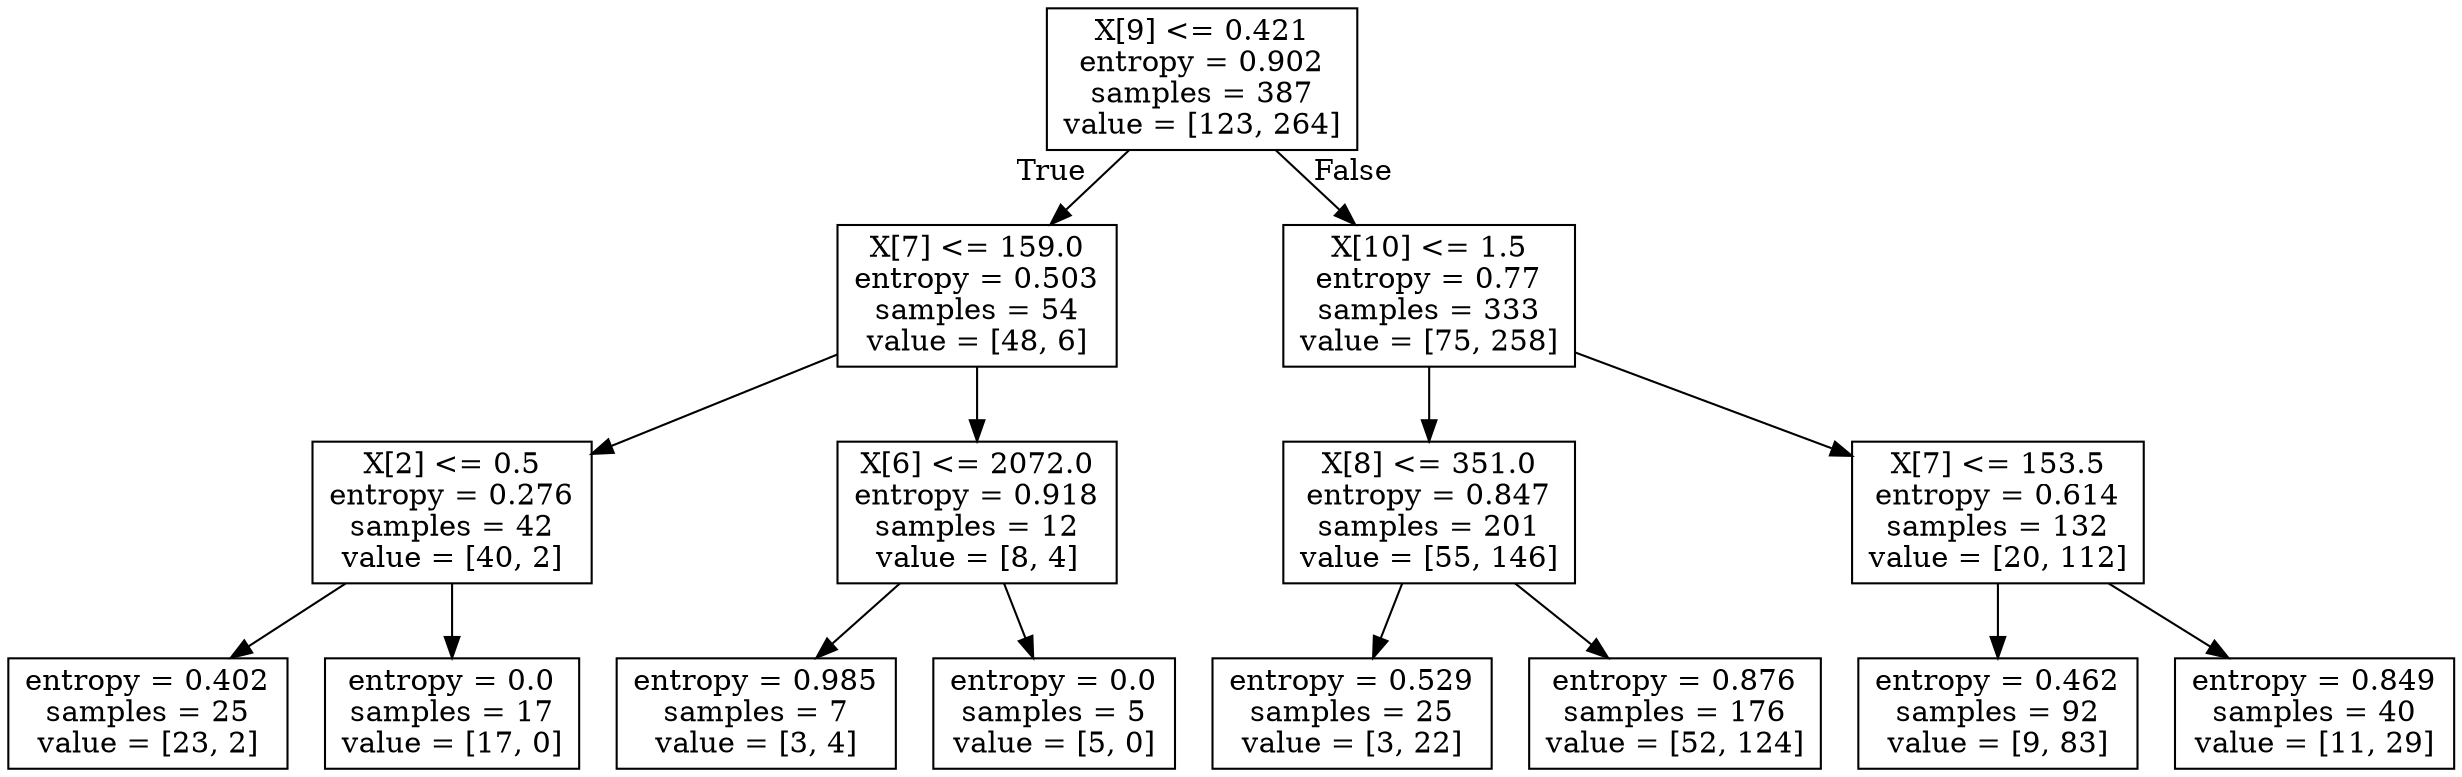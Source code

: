 digraph Tree {
node [shape=box] ;
0 [label="X[9] <= 0.421\nentropy = 0.902\nsamples = 387\nvalue = [123, 264]"] ;
1 [label="X[7] <= 159.0\nentropy = 0.503\nsamples = 54\nvalue = [48, 6]"] ;
0 -> 1 [labeldistance=2.5, labelangle=45, headlabel="True"] ;
2 [label="X[2] <= 0.5\nentropy = 0.276\nsamples = 42\nvalue = [40, 2]"] ;
1 -> 2 ;
3 [label="entropy = 0.402\nsamples = 25\nvalue = [23, 2]"] ;
2 -> 3 ;
4 [label="entropy = 0.0\nsamples = 17\nvalue = [17, 0]"] ;
2 -> 4 ;
5 [label="X[6] <= 2072.0\nentropy = 0.918\nsamples = 12\nvalue = [8, 4]"] ;
1 -> 5 ;
6 [label="entropy = 0.985\nsamples = 7\nvalue = [3, 4]"] ;
5 -> 6 ;
7 [label="entropy = 0.0\nsamples = 5\nvalue = [5, 0]"] ;
5 -> 7 ;
8 [label="X[10] <= 1.5\nentropy = 0.77\nsamples = 333\nvalue = [75, 258]"] ;
0 -> 8 [labeldistance=2.5, labelangle=-45, headlabel="False"] ;
9 [label="X[8] <= 351.0\nentropy = 0.847\nsamples = 201\nvalue = [55, 146]"] ;
8 -> 9 ;
10 [label="entropy = 0.529\nsamples = 25\nvalue = [3, 22]"] ;
9 -> 10 ;
11 [label="entropy = 0.876\nsamples = 176\nvalue = [52, 124]"] ;
9 -> 11 ;
12 [label="X[7] <= 153.5\nentropy = 0.614\nsamples = 132\nvalue = [20, 112]"] ;
8 -> 12 ;
13 [label="entropy = 0.462\nsamples = 92\nvalue = [9, 83]"] ;
12 -> 13 ;
14 [label="entropy = 0.849\nsamples = 40\nvalue = [11, 29]"] ;
12 -> 14 ;
}